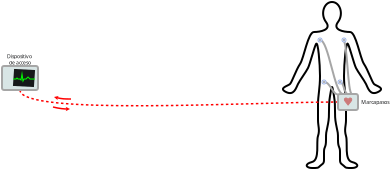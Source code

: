 <?xml version="1.0" encoding="UTF-8"?>
<dia:diagram xmlns:dia="http://www.lysator.liu.se/~alla/dia/">
  <dia:layer name="Fondo" visible="true" active="true">
    <dia:object type="Standard - Beziergon" version="0" id="O0">
      <dia:attribute name="obj_pos">
        <dia:point val="9.1,16.2"/>
      </dia:attribute>
      <dia:attribute name="obj_bb">
        <dia:rectangle val="7.597,8.15;12.603,16.55"/>
      </dia:attribute>
      <dia:attribute name="bez_points">
        <dia:point val="9.1,16.2"/>
        <dia:point val="9.5,16.1"/>
        <dia:point val="9.3,15.2"/>
        <dia:point val="9.4,14.9"/>
        <dia:point val="9.5,14.6"/>
        <dia:point val="9.4,14.4"/>
        <dia:point val="9.4,14.1"/>
        <dia:point val="9.4,13.8"/>
        <dia:point val="9.4,13.7"/>
        <dia:point val="9.4,13.3"/>
        <dia:point val="9.4,12.9"/>
        <dia:point val="9.5,12.5"/>
        <dia:point val="9.5,11.9"/>
        <dia:point val="9.5,11.3"/>
        <dia:point val="9.4,10.1"/>
        <dia:point val="9.3,10.3"/>
        <dia:point val="9.2,10.5"/>
        <dia:point val="9,11.3"/>
        <dia:point val="8.9,11.5"/>
        <dia:point val="8.8,11.7"/>
        <dia:point val="8.5,12.1"/>
        <dia:point val="8.4,12.3"/>
        <dia:point val="8.3,12.5"/>
        <dia:point val="8.2,12.9"/>
        <dia:point val="7.8,12.7"/>
        <dia:point val="7.4,12.5"/>
        <dia:point val="7.9,12.4"/>
        <dia:point val="8,12.3"/>
        <dia:point val="8.1,12.2"/>
        <dia:point val="8.3,11.6"/>
        <dia:point val="8.5,11.3"/>
        <dia:point val="8.7,11"/>
        <dia:point val="8.9,9.7"/>
        <dia:point val="9.2,9.7"/>
        <dia:point val="9.5,9.7"/>
        <dia:point val="10.1,9.6"/>
        <dia:point val="9.8,9.2"/>
        <dia:point val="9.5,8.8"/>
        <dia:point val="9.7,8.2"/>
        <dia:point val="10.1,8.2"/>
        <dia:point val="10.5,8.2"/>
        <dia:point val="10.7,8.8"/>
        <dia:point val="10.4,9.2"/>
        <dia:point val="10.1,9.6"/>
        <dia:point val="10.7,9.7"/>
        <dia:point val="11,9.7"/>
        <dia:point val="11.3,9.7"/>
        <dia:point val="11.5,11"/>
        <dia:point val="11.7,11.3"/>
        <dia:point val="11.9,11.6"/>
        <dia:point val="12.1,12.2"/>
        <dia:point val="12.2,12.3"/>
        <dia:point val="12.3,12.4"/>
        <dia:point val="12.8,12.5"/>
        <dia:point val="12.4,12.7"/>
        <dia:point val="12,12.9"/>
        <dia:point val="11.9,12.5"/>
        <dia:point val="11.8,12.3"/>
        <dia:point val="11.7,12.1"/>
        <dia:point val="11.4,11.7"/>
        <dia:point val="11.3,11.5"/>
        <dia:point val="11.2,11.3"/>
        <dia:point val="11,10.5"/>
        <dia:point val="10.9,10.3"/>
        <dia:point val="10.8,10.1"/>
        <dia:point val="10.7,11.3"/>
        <dia:point val="10.7,11.9"/>
        <dia:point val="10.7,12.5"/>
        <dia:point val="10.8,12.9"/>
        <dia:point val="10.8,13.3"/>
        <dia:point val="10.8,13.7"/>
        <dia:point val="10.8,13.8"/>
        <dia:point val="10.8,14.1"/>
        <dia:point val="10.8,14.4"/>
        <dia:point val="10.7,14.567"/>
        <dia:point val="10.8,14.9"/>
        <dia:point val="10.9,15.233"/>
        <dia:point val="10.7,16.1"/>
        <dia:point val="11.1,16.2"/>
        <dia:point val="11.5,16.3"/>
        <dia:point val="11.4,16.5"/>
        <dia:point val="11.1,16.5"/>
        <dia:point val="10.8,16.5"/>
        <dia:point val="10.8,16.5"/>
        <dia:point val="10.7,16.4"/>
        <dia:point val="10.6,16.3"/>
        <dia:point val="10.5,16.3"/>
        <dia:point val="10.5,16.1"/>
        <dia:point val="10.5,15.9"/>
        <dia:point val="10.5,16"/>
        <dia:point val="10.5,15.7"/>
        <dia:point val="10.5,15.4"/>
        <dia:point val="10.4,15.5"/>
        <dia:point val="10.4,15.1"/>
        <dia:point val="10.4,14.7"/>
        <dia:point val="10.4,14.8"/>
        <dia:point val="10.3,14.3"/>
        <dia:point val="10.2,13.8"/>
        <dia:point val="10.3,13.5"/>
        <dia:point val="10.2,12.9"/>
        <dia:point val="10.1,12.3"/>
        <dia:point val="10.1,12.3"/>
        <dia:point val="10,12.9"/>
        <dia:point val="9.9,13.5"/>
        <dia:point val="10,13.8"/>
        <dia:point val="9.9,14.3"/>
        <dia:point val="9.8,14.8"/>
        <dia:point val="9.8,14.683"/>
        <dia:point val="9.8,15.1"/>
        <dia:point val="9.8,15.517"/>
        <dia:point val="9.7,15.4"/>
        <dia:point val="9.7,15.7"/>
        <dia:point val="9.7,16"/>
        <dia:point val="9.7,15.9"/>
        <dia:point val="9.7,16.1"/>
        <dia:point val="9.7,16.3"/>
        <dia:point val="9.6,16.3"/>
        <dia:point val="9.5,16.4"/>
        <dia:point val="9.4,16.5"/>
        <dia:point val="9.4,16.5"/>
        <dia:point val="9.1,16.5"/>
        <dia:point val="8.8,16.5"/>
        <dia:point val="8.7,16.3"/>
      </dia:attribute>
      <dia:attribute name="corner_types">
        <dia:enum val="1918963452"/>
        <dia:enum val="0"/>
        <dia:enum val="0"/>
        <dia:enum val="0"/>
        <dia:enum val="0"/>
        <dia:enum val="0"/>
        <dia:enum val="0"/>
        <dia:enum val="0"/>
        <dia:enum val="0"/>
        <dia:enum val="0"/>
        <dia:enum val="0"/>
        <dia:enum val="0"/>
        <dia:enum val="0"/>
        <dia:enum val="0"/>
        <dia:enum val="0"/>
        <dia:enum val="0"/>
        <dia:enum val="0"/>
        <dia:enum val="0"/>
        <dia:enum val="0"/>
        <dia:enum val="0"/>
        <dia:enum val="0"/>
        <dia:enum val="0"/>
        <dia:enum val="0"/>
        <dia:enum val="0"/>
        <dia:enum val="0"/>
        <dia:enum val="0"/>
        <dia:enum val="0"/>
        <dia:enum val="0"/>
        <dia:enum val="0"/>
        <dia:enum val="0"/>
        <dia:enum val="0"/>
        <dia:enum val="0"/>
        <dia:enum val="0"/>
        <dia:enum val="0"/>
        <dia:enum val="0"/>
        <dia:enum val="0"/>
        <dia:enum val="0"/>
        <dia:enum val="0"/>
        <dia:enum val="0"/>
        <dia:enum val="0"/>
        <dia:enum val="0"/>
        <dia:enum val="0"/>
      </dia:attribute>
      <dia:attribute name="line_width">
        <dia:real val="0.1"/>
      </dia:attribute>
      <dia:attribute name="show_background">
        <dia:boolean val="false"/>
      </dia:attribute>
    </dia:object>
    <dia:object type="Standard - BezierLine" version="0" id="O1">
      <dia:attribute name="obj_pos">
        <dia:point val="-5.5,12.6"/>
      </dia:attribute>
      <dia:attribute name="obj_bb">
        <dia:rectangle val="-5.537,12.562;10.438,13.426"/>
      </dia:attribute>
      <dia:attribute name="bez_points">
        <dia:point val="-5.5,12.6"/>
        <dia:point val="-5.5,13.9"/>
        <dia:point val="5.9,13.2"/>
        <dia:point val="10.4,13.2"/>
      </dia:attribute>
      <dia:attribute name="corner_types">
        <dia:enum val="0"/>
        <dia:enum val="0"/>
      </dia:attribute>
      <dia:attribute name="line_color">
        <dia:color val="#ff0000"/>
      </dia:attribute>
      <dia:attribute name="line_width">
        <dia:real val="0.075"/>
      </dia:attribute>
      <dia:attribute name="line_style">
        <dia:enum val="4"/>
      </dia:attribute>
      <dia:attribute name="dashlength">
        <dia:real val="1.25"/>
      </dia:attribute>
      <dia:connections>
        <dia:connection handle="0" to="O20" connection="13"/>
        <dia:connection handle="3" to="O2" connection="7"/>
      </dia:connections>
    </dia:object>
    <dia:object type="Flowchart - Box" version="0" id="O2">
      <dia:attribute name="obj_pos">
        <dia:point val="10.4,12.8"/>
      </dia:attribute>
      <dia:attribute name="obj_bb">
        <dia:rectangle val="10.35,12.75;11.45,13.65"/>
      </dia:attribute>
      <dia:attribute name="elem_corner">
        <dia:point val="10.4,12.8"/>
      </dia:attribute>
      <dia:attribute name="elem_width">
        <dia:real val="1"/>
      </dia:attribute>
      <dia:attribute name="elem_height">
        <dia:real val="0.8"/>
      </dia:attribute>
      <dia:attribute name="border_width">
        <dia:real val="0.1"/>
      </dia:attribute>
      <dia:attribute name="border_color">
        <dia:color val="#a6a6a6"/>
      </dia:attribute>
      <dia:attribute name="inner_color">
        <dia:color val="#d8e5e5"/>
      </dia:attribute>
      <dia:attribute name="show_background">
        <dia:boolean val="true"/>
      </dia:attribute>
      <dia:attribute name="corner_radius">
        <dia:real val="0.1"/>
      </dia:attribute>
      <dia:attribute name="padding">
        <dia:real val="0"/>
      </dia:attribute>
      <dia:attribute name="text">
        <dia:composite type="text">
          <dia:attribute name="string">
            <dia:string>##</dia:string>
          </dia:attribute>
          <dia:attribute name="font">
            <dia:font family="sans" style="0" name="Helvetica"/>
          </dia:attribute>
          <dia:attribute name="height">
            <dia:real val="0.318"/>
          </dia:attribute>
          <dia:attribute name="pos">
            <dia:point val="10.9,13.279"/>
          </dia:attribute>
          <dia:attribute name="color">
            <dia:color val="#000000"/>
          </dia:attribute>
          <dia:attribute name="alignment">
            <dia:enum val="1"/>
          </dia:attribute>
        </dia:composite>
      </dia:attribute>
    </dia:object>
    <dia:object type="Standard - BezierLine" version="0" id="O3">
      <dia:attribute name="obj_pos">
        <dia:point val="10.429,12.829"/>
      </dia:attribute>
      <dia:attribute name="obj_bb">
        <dia:rectangle val="9.65,12.15;10.479,12.879"/>
      </dia:attribute>
      <dia:attribute name="bez_points">
        <dia:point val="10.429,12.829"/>
        <dia:point val="10.097,12.829"/>
        <dia:point val="10.032,12.2"/>
        <dia:point val="9.7,12.2"/>
      </dia:attribute>
      <dia:attribute name="corner_types">
        <dia:enum val="0"/>
        <dia:enum val="0"/>
      </dia:attribute>
      <dia:attribute name="line_color">
        <dia:color val="#a6a6a6"/>
      </dia:attribute>
      <dia:connections>
        <dia:connection handle="0" to="O2" connection="0"/>
      </dia:connections>
    </dia:object>
    <dia:object type="Standard - BezierLine" version="0" id="O4">
      <dia:attribute name="obj_pos">
        <dia:point val="10.65,12.8"/>
      </dia:attribute>
      <dia:attribute name="obj_bb">
        <dia:rectangle val="9.45,10.05;10.7,12.85"/>
      </dia:attribute>
      <dia:attribute name="bez_points">
        <dia:point val="10.65,12.8"/>
        <dia:point val="10.218,12.8"/>
        <dia:point val="9.932,10.1"/>
        <dia:point val="9.5,10.1"/>
      </dia:attribute>
      <dia:attribute name="corner_types">
        <dia:enum val="0"/>
        <dia:enum val="0"/>
      </dia:attribute>
      <dia:attribute name="line_color">
        <dia:color val="#a6a6a6"/>
      </dia:attribute>
      <dia:connections>
        <dia:connection handle="0" to="O2" connection="1"/>
      </dia:connections>
    </dia:object>
    <dia:object type="Standard - BezierLine" version="0" id="O5">
      <dia:attribute name="obj_pos">
        <dia:point val="10.9,12.8"/>
      </dia:attribute>
      <dia:attribute name="obj_bb">
        <dia:rectangle val="10.45,12.15;10.95,12.85"/>
      </dia:attribute>
      <dia:attribute name="bez_points">
        <dia:point val="10.9,12.8"/>
        <dia:point val="10.701,12.8"/>
        <dia:point val="10.699,12.2"/>
        <dia:point val="10.5,12.2"/>
      </dia:attribute>
      <dia:attribute name="corner_types">
        <dia:enum val="0"/>
        <dia:enum val="0"/>
      </dia:attribute>
      <dia:attribute name="line_color">
        <dia:color val="#a6a6a6"/>
      </dia:attribute>
      <dia:connections>
        <dia:connection handle="0" to="O2" connection="2"/>
      </dia:connections>
    </dia:object>
    <dia:object type="Standard - BezierLine" version="0" id="O6">
      <dia:attribute name="obj_pos">
        <dia:point val="11.1,12.8"/>
      </dia:attribute>
      <dia:attribute name="obj_bb">
        <dia:rectangle val="10.6,10.05;11.15,12.85"/>
      </dia:attribute>
      <dia:attribute name="bez_points">
        <dia:point val="11.1,12.8"/>
        <dia:point val="10.868,12.8"/>
        <dia:point val="10.882,10.1"/>
        <dia:point val="10.65,10.1"/>
      </dia:attribute>
      <dia:attribute name="corner_types">
        <dia:enum val="0"/>
        <dia:enum val="0"/>
      </dia:attribute>
      <dia:attribute name="line_color">
        <dia:color val="#a6a6a6"/>
      </dia:attribute>
    </dia:object>
    <dia:object type="Standard - Text" version="1" id="O7">
      <dia:attribute name="obj_pos">
        <dia:point val="-5.5,11.4"/>
      </dia:attribute>
      <dia:attribute name="obj_bb">
        <dia:rectangle val="-6.197,10.785;-4.803,11.4"/>
      </dia:attribute>
      <dia:attribute name="text">
        <dia:composite type="text">
          <dia:attribute name="string">
            <dia:string>#Dispositivo
de acceso#</dia:string>
          </dia:attribute>
          <dia:attribute name="font">
            <dia:font family="sans" style="0" name="Helvetica"/>
          </dia:attribute>
          <dia:attribute name="height">
            <dia:real val="0.318"/>
          </dia:attribute>
          <dia:attribute name="pos">
            <dia:point val="-5.5,11.023"/>
          </dia:attribute>
          <dia:attribute name="color">
            <dia:color val="#17181a"/>
          </dia:attribute>
          <dia:attribute name="alignment">
            <dia:enum val="1"/>
          </dia:attribute>
        </dia:composite>
      </dia:attribute>
      <dia:attribute name="valign">
        <dia:enum val="1"/>
      </dia:attribute>
      <dia:connections>
        <dia:connection handle="0" to="O20" connection="2"/>
      </dia:connections>
    </dia:object>
    <dia:object type="Standard - Text" version="1" id="O8">
      <dia:attribute name="obj_pos">
        <dia:point val="11.56,13.2"/>
      </dia:attribute>
      <dia:attribute name="obj_bb">
        <dia:rectangle val="11.56,13.051;13.08,13.349"/>
      </dia:attribute>
      <dia:attribute name="text">
        <dia:composite type="text">
          <dia:attribute name="string">
            <dia:string>#Marcapasos#</dia:string>
          </dia:attribute>
          <dia:attribute name="font">
            <dia:font family="sans" style="0" name="Helvetica"/>
          </dia:attribute>
          <dia:attribute name="height">
            <dia:real val="0.318"/>
          </dia:attribute>
          <dia:attribute name="pos">
            <dia:point val="11.56,13.289"/>
          </dia:attribute>
          <dia:attribute name="color">
            <dia:color val="#17181a"/>
          </dia:attribute>
          <dia:attribute name="alignment">
            <dia:enum val="0"/>
          </dia:attribute>
        </dia:composite>
      </dia:attribute>
      <dia:attribute name="valign">
        <dia:enum val="2"/>
      </dia:attribute>
    </dia:object>
    <dia:object type="Assorted - Heart" version="1" id="O9">
      <dia:attribute name="obj_pos">
        <dia:point val="10.67,13"/>
      </dia:attribute>
      <dia:attribute name="obj_bb">
        <dia:rectangle val="10.67,13;11.137,13.35"/>
      </dia:attribute>
      <dia:attribute name="meta">
        <dia:composite type="dict"/>
      </dia:attribute>
      <dia:attribute name="elem_corner">
        <dia:point val="10.67,13"/>
      </dia:attribute>
      <dia:attribute name="elem_width">
        <dia:real val="0.467"/>
      </dia:attribute>
      <dia:attribute name="elem_height">
        <dia:real val="0.35"/>
      </dia:attribute>
      <dia:attribute name="line_width">
        <dia:real val="0.04"/>
      </dia:attribute>
      <dia:attribute name="line_colour">
        <dia:color val="#cc7a7a"/>
      </dia:attribute>
      <dia:attribute name="fill_colour">
        <dia:color val="#cc7a7a"/>
      </dia:attribute>
      <dia:attribute name="show_background">
        <dia:boolean val="true"/>
      </dia:attribute>
      <dia:attribute name="line_style">
        <dia:enum val="0"/>
        <dia:real val="1"/>
      </dia:attribute>
      <dia:attribute name="flip_horizontal">
        <dia:boolean val="false"/>
      </dia:attribute>
      <dia:attribute name="flip_vertical">
        <dia:boolean val="false"/>
      </dia:attribute>
      <dia:attribute name="subscale">
        <dia:real val="1"/>
      </dia:attribute>
    </dia:object>
    <dia:group>
      <dia:object type="Geometric - Perfect Circle" version="1" id="O10">
        <dia:attribute name="obj_pos">
          <dia:point val="9.4,10"/>
        </dia:attribute>
        <dia:attribute name="obj_bb">
          <dia:rectangle val="9.375,9.975;9.625,10.225"/>
        </dia:attribute>
        <dia:attribute name="meta">
          <dia:composite type="dict"/>
        </dia:attribute>
        <dia:attribute name="elem_corner">
          <dia:point val="9.4,10"/>
        </dia:attribute>
        <dia:attribute name="elem_width">
          <dia:real val="0.2"/>
        </dia:attribute>
        <dia:attribute name="elem_height">
          <dia:real val="0.2"/>
        </dia:attribute>
        <dia:attribute name="line_width">
          <dia:real val="0.05"/>
        </dia:attribute>
        <dia:attribute name="line_colour">
          <dia:color val="#9eb4e6"/>
        </dia:attribute>
        <dia:attribute name="fill_colour">
          <dia:color val="#ffffff"/>
        </dia:attribute>
        <dia:attribute name="show_background">
          <dia:boolean val="true"/>
        </dia:attribute>
        <dia:attribute name="line_style">
          <dia:enum val="0"/>
          <dia:real val="1"/>
        </dia:attribute>
        <dia:attribute name="flip_horizontal">
          <dia:boolean val="false"/>
        </dia:attribute>
        <dia:attribute name="flip_vertical">
          <dia:boolean val="false"/>
        </dia:attribute>
        <dia:attribute name="subscale">
          <dia:real val="1"/>
        </dia:attribute>
      </dia:object>
      <dia:object type="Geometric - Perfect Circle" version="1" id="O11">
        <dia:attribute name="obj_pos">
          <dia:point val="9.48,10.08"/>
        </dia:attribute>
        <dia:attribute name="obj_bb">
          <dia:rectangle val="9.467,10.068;9.533,10.133"/>
        </dia:attribute>
        <dia:attribute name="meta">
          <dia:composite type="dict"/>
        </dia:attribute>
        <dia:attribute name="elem_corner">
          <dia:point val="9.48,10.08"/>
        </dia:attribute>
        <dia:attribute name="elem_width">
          <dia:real val="0.04"/>
        </dia:attribute>
        <dia:attribute name="elem_height">
          <dia:real val="0.04"/>
        </dia:attribute>
        <dia:attribute name="line_width">
          <dia:real val="0.025"/>
        </dia:attribute>
        <dia:attribute name="line_colour">
          <dia:color val="#7f828a"/>
        </dia:attribute>
        <dia:attribute name="fill_colour">
          <dia:color val="#a6a6a6"/>
        </dia:attribute>
        <dia:attribute name="show_background">
          <dia:boolean val="true"/>
        </dia:attribute>
        <dia:attribute name="line_style">
          <dia:enum val="0"/>
          <dia:real val="1"/>
        </dia:attribute>
        <dia:attribute name="flip_horizontal">
          <dia:boolean val="false"/>
        </dia:attribute>
        <dia:attribute name="flip_vertical">
          <dia:boolean val="false"/>
        </dia:attribute>
        <dia:attribute name="subscale">
          <dia:real val="1"/>
        </dia:attribute>
      </dia:object>
    </dia:group>
    <dia:group>
      <dia:object type="Geometric - Perfect Circle" version="1" id="O12">
        <dia:attribute name="obj_pos">
          <dia:point val="10.6,10"/>
        </dia:attribute>
        <dia:attribute name="obj_bb">
          <dia:rectangle val="10.575,9.975;10.825,10.225"/>
        </dia:attribute>
        <dia:attribute name="meta">
          <dia:composite type="dict"/>
        </dia:attribute>
        <dia:attribute name="elem_corner">
          <dia:point val="10.6,10"/>
        </dia:attribute>
        <dia:attribute name="elem_width">
          <dia:real val="0.2"/>
        </dia:attribute>
        <dia:attribute name="elem_height">
          <dia:real val="0.2"/>
        </dia:attribute>
        <dia:attribute name="line_width">
          <dia:real val="0.05"/>
        </dia:attribute>
        <dia:attribute name="line_colour">
          <dia:color val="#9eb4e6"/>
        </dia:attribute>
        <dia:attribute name="fill_colour">
          <dia:color val="#ffffff"/>
        </dia:attribute>
        <dia:attribute name="show_background">
          <dia:boolean val="true"/>
        </dia:attribute>
        <dia:attribute name="line_style">
          <dia:enum val="0"/>
          <dia:real val="1"/>
        </dia:attribute>
        <dia:attribute name="flip_horizontal">
          <dia:boolean val="false"/>
        </dia:attribute>
        <dia:attribute name="flip_vertical">
          <dia:boolean val="false"/>
        </dia:attribute>
        <dia:attribute name="subscale">
          <dia:real val="1"/>
        </dia:attribute>
      </dia:object>
      <dia:object type="Geometric - Perfect Circle" version="1" id="O13">
        <dia:attribute name="obj_pos">
          <dia:point val="10.68,10.08"/>
        </dia:attribute>
        <dia:attribute name="obj_bb">
          <dia:rectangle val="10.668,10.068;10.732,10.133"/>
        </dia:attribute>
        <dia:attribute name="meta">
          <dia:composite type="dict"/>
        </dia:attribute>
        <dia:attribute name="elem_corner">
          <dia:point val="10.68,10.08"/>
        </dia:attribute>
        <dia:attribute name="elem_width">
          <dia:real val="0.04"/>
        </dia:attribute>
        <dia:attribute name="elem_height">
          <dia:real val="0.04"/>
        </dia:attribute>
        <dia:attribute name="line_width">
          <dia:real val="0.025"/>
        </dia:attribute>
        <dia:attribute name="line_colour">
          <dia:color val="#7f828a"/>
        </dia:attribute>
        <dia:attribute name="fill_colour">
          <dia:color val="#a6a6a6"/>
        </dia:attribute>
        <dia:attribute name="show_background">
          <dia:boolean val="true"/>
        </dia:attribute>
        <dia:attribute name="line_style">
          <dia:enum val="0"/>
          <dia:real val="1"/>
        </dia:attribute>
        <dia:attribute name="flip_horizontal">
          <dia:boolean val="false"/>
        </dia:attribute>
        <dia:attribute name="flip_vertical">
          <dia:boolean val="false"/>
        </dia:attribute>
        <dia:attribute name="subscale">
          <dia:real val="1"/>
        </dia:attribute>
      </dia:object>
    </dia:group>
    <dia:group>
      <dia:object type="Geometric - Perfect Circle" version="1" id="O14">
        <dia:attribute name="obj_pos">
          <dia:point val="9.6,12.1"/>
        </dia:attribute>
        <dia:attribute name="obj_bb">
          <dia:rectangle val="9.575,12.075;9.825,12.325"/>
        </dia:attribute>
        <dia:attribute name="meta">
          <dia:composite type="dict"/>
        </dia:attribute>
        <dia:attribute name="elem_corner">
          <dia:point val="9.6,12.1"/>
        </dia:attribute>
        <dia:attribute name="elem_width">
          <dia:real val="0.2"/>
        </dia:attribute>
        <dia:attribute name="elem_height">
          <dia:real val="0.2"/>
        </dia:attribute>
        <dia:attribute name="line_width">
          <dia:real val="0.05"/>
        </dia:attribute>
        <dia:attribute name="line_colour">
          <dia:color val="#9eb4e6"/>
        </dia:attribute>
        <dia:attribute name="fill_colour">
          <dia:color val="#ffffff"/>
        </dia:attribute>
        <dia:attribute name="show_background">
          <dia:boolean val="true"/>
        </dia:attribute>
        <dia:attribute name="line_style">
          <dia:enum val="0"/>
          <dia:real val="1"/>
        </dia:attribute>
        <dia:attribute name="flip_horizontal">
          <dia:boolean val="false"/>
        </dia:attribute>
        <dia:attribute name="flip_vertical">
          <dia:boolean val="false"/>
        </dia:attribute>
        <dia:attribute name="subscale">
          <dia:real val="1"/>
        </dia:attribute>
      </dia:object>
      <dia:object type="Geometric - Perfect Circle" version="1" id="O15">
        <dia:attribute name="obj_pos">
          <dia:point val="9.68,12.18"/>
        </dia:attribute>
        <dia:attribute name="obj_bb">
          <dia:rectangle val="9.668,12.168;9.732,12.232"/>
        </dia:attribute>
        <dia:attribute name="meta">
          <dia:composite type="dict"/>
        </dia:attribute>
        <dia:attribute name="elem_corner">
          <dia:point val="9.68,12.18"/>
        </dia:attribute>
        <dia:attribute name="elem_width">
          <dia:real val="0.04"/>
        </dia:attribute>
        <dia:attribute name="elem_height">
          <dia:real val="0.04"/>
        </dia:attribute>
        <dia:attribute name="line_width">
          <dia:real val="0.025"/>
        </dia:attribute>
        <dia:attribute name="line_colour">
          <dia:color val="#7f828a"/>
        </dia:attribute>
        <dia:attribute name="fill_colour">
          <dia:color val="#a6a6a6"/>
        </dia:attribute>
        <dia:attribute name="show_background">
          <dia:boolean val="true"/>
        </dia:attribute>
        <dia:attribute name="line_style">
          <dia:enum val="0"/>
          <dia:real val="1"/>
        </dia:attribute>
        <dia:attribute name="flip_horizontal">
          <dia:boolean val="false"/>
        </dia:attribute>
        <dia:attribute name="flip_vertical">
          <dia:boolean val="false"/>
        </dia:attribute>
        <dia:attribute name="subscale">
          <dia:real val="1"/>
        </dia:attribute>
      </dia:object>
    </dia:group>
    <dia:group>
      <dia:object type="Geometric - Perfect Circle" version="1" id="O16">
        <dia:attribute name="obj_pos">
          <dia:point val="10.4,12.1"/>
        </dia:attribute>
        <dia:attribute name="obj_bb">
          <dia:rectangle val="10.375,12.075;10.625,12.325"/>
        </dia:attribute>
        <dia:attribute name="meta">
          <dia:composite type="dict"/>
        </dia:attribute>
        <dia:attribute name="elem_corner">
          <dia:point val="10.4,12.1"/>
        </dia:attribute>
        <dia:attribute name="elem_width">
          <dia:real val="0.2"/>
        </dia:attribute>
        <dia:attribute name="elem_height">
          <dia:real val="0.2"/>
        </dia:attribute>
        <dia:attribute name="line_width">
          <dia:real val="0.05"/>
        </dia:attribute>
        <dia:attribute name="line_colour">
          <dia:color val="#9eb4e6"/>
        </dia:attribute>
        <dia:attribute name="fill_colour">
          <dia:color val="#ffffff"/>
        </dia:attribute>
        <dia:attribute name="show_background">
          <dia:boolean val="true"/>
        </dia:attribute>
        <dia:attribute name="line_style">
          <dia:enum val="0"/>
          <dia:real val="1"/>
        </dia:attribute>
        <dia:attribute name="flip_horizontal">
          <dia:boolean val="false"/>
        </dia:attribute>
        <dia:attribute name="flip_vertical">
          <dia:boolean val="false"/>
        </dia:attribute>
        <dia:attribute name="subscale">
          <dia:real val="1"/>
        </dia:attribute>
      </dia:object>
      <dia:object type="Geometric - Perfect Circle" version="1" id="O17">
        <dia:attribute name="obj_pos">
          <dia:point val="10.48,12.18"/>
        </dia:attribute>
        <dia:attribute name="obj_bb">
          <dia:rectangle val="10.467,12.168;10.533,12.232"/>
        </dia:attribute>
        <dia:attribute name="meta">
          <dia:composite type="dict"/>
        </dia:attribute>
        <dia:attribute name="elem_corner">
          <dia:point val="10.48,12.18"/>
        </dia:attribute>
        <dia:attribute name="elem_width">
          <dia:real val="0.04"/>
        </dia:attribute>
        <dia:attribute name="elem_height">
          <dia:real val="0.04"/>
        </dia:attribute>
        <dia:attribute name="line_width">
          <dia:real val="0.025"/>
        </dia:attribute>
        <dia:attribute name="line_colour">
          <dia:color val="#7f828a"/>
        </dia:attribute>
        <dia:attribute name="fill_colour">
          <dia:color val="#a6a6a6"/>
        </dia:attribute>
        <dia:attribute name="show_background">
          <dia:boolean val="true"/>
        </dia:attribute>
        <dia:attribute name="line_style">
          <dia:enum val="0"/>
          <dia:real val="1"/>
        </dia:attribute>
        <dia:attribute name="flip_horizontal">
          <dia:boolean val="false"/>
        </dia:attribute>
        <dia:attribute name="flip_vertical">
          <dia:boolean val="false"/>
        </dia:attribute>
        <dia:attribute name="subscale">
          <dia:real val="1"/>
        </dia:attribute>
      </dia:object>
    </dia:group>
    <dia:object type="Standard - BezierLine" version="0" id="O18">
      <dia:attribute name="obj_pos">
        <dia:point val="-3.85,13.45"/>
      </dia:attribute>
      <dia:attribute name="obj_bb">
        <dia:rectangle val="-3.895,13.405;-3,13.659"/>
      </dia:attribute>
      <dia:attribute name="bez_points">
        <dia:point val="-3.85,13.45"/>
        <dia:point val="-3.53,13.53"/>
        <dia:point val="-3.3,13.55"/>
        <dia:point val="-3,13.55"/>
      </dia:attribute>
      <dia:attribute name="corner_types">
        <dia:enum val="0"/>
        <dia:enum val="0"/>
      </dia:attribute>
      <dia:attribute name="line_color">
        <dia:color val="#ff0000"/>
      </dia:attribute>
      <dia:attribute name="line_width">
        <dia:real val="0.075"/>
      </dia:attribute>
      <dia:attribute name="end_arrow">
        <dia:enum val="22"/>
      </dia:attribute>
      <dia:attribute name="end_arrow_length">
        <dia:real val="0.05"/>
      </dia:attribute>
      <dia:attribute name="end_arrow_width">
        <dia:real val="0.05"/>
      </dia:attribute>
    </dia:object>
    <dia:object type="Standard - BezierLine" version="0" id="O19">
      <dia:attribute name="obj_pos">
        <dia:point val="-3.8,12.95"/>
      </dia:attribute>
      <dia:attribute name="obj_bb">
        <dia:rectangle val="-3.8,12.897;-2.913,13.108"/>
      </dia:attribute>
      <dia:attribute name="bez_points">
        <dia:point val="-3.8,12.95"/>
        <dia:point val="-3.4,13.05"/>
        <dia:point val="-3.25,13.05"/>
        <dia:point val="-2.95,13.05"/>
      </dia:attribute>
      <dia:attribute name="corner_types">
        <dia:enum val="0"/>
        <dia:enum val="0"/>
      </dia:attribute>
      <dia:attribute name="line_color">
        <dia:color val="#ff0000"/>
      </dia:attribute>
      <dia:attribute name="line_width">
        <dia:real val="0.075"/>
      </dia:attribute>
      <dia:attribute name="start_arrow">
        <dia:enum val="22"/>
      </dia:attribute>
      <dia:attribute name="start_arrow_length">
        <dia:real val="0.05"/>
      </dia:attribute>
      <dia:attribute name="start_arrow_width">
        <dia:real val="0.05"/>
      </dia:attribute>
    </dia:object>
    <dia:group>
      <dia:object type="Flowchart - Box" version="0" id="O20">
        <dia:attribute name="obj_pos">
          <dia:point val="-6.4,11.4"/>
        </dia:attribute>
        <dia:attribute name="obj_bb">
          <dia:rectangle val="-6.45,11.35;-4.55,12.65"/>
        </dia:attribute>
        <dia:attribute name="elem_corner">
          <dia:point val="-6.4,11.4"/>
        </dia:attribute>
        <dia:attribute name="elem_width">
          <dia:real val="1.8"/>
        </dia:attribute>
        <dia:attribute name="elem_height">
          <dia:real val="1.2"/>
        </dia:attribute>
        <dia:attribute name="border_width">
          <dia:real val="0.1"/>
        </dia:attribute>
        <dia:attribute name="border_color">
          <dia:color val="#a6a6a6"/>
        </dia:attribute>
        <dia:attribute name="inner_color">
          <dia:color val="#d8e5e5"/>
        </dia:attribute>
        <dia:attribute name="show_background">
          <dia:boolean val="true"/>
        </dia:attribute>
        <dia:attribute name="corner_radius">
          <dia:real val="0.1"/>
        </dia:attribute>
        <dia:attribute name="padding">
          <dia:real val="0.25"/>
        </dia:attribute>
        <dia:attribute name="text">
          <dia:composite type="text">
            <dia:attribute name="string">
              <dia:string>##</dia:string>
            </dia:attribute>
            <dia:attribute name="font">
              <dia:font family="sans" style="0" name="Helvetica"/>
            </dia:attribute>
            <dia:attribute name="height">
              <dia:real val="0.423"/>
            </dia:attribute>
            <dia:attribute name="pos">
              <dia:point val="-5.5,12.101"/>
            </dia:attribute>
            <dia:attribute name="color">
              <dia:color val="#000000"/>
            </dia:attribute>
            <dia:attribute name="alignment">
              <dia:enum val="1"/>
            </dia:attribute>
          </dia:composite>
        </dia:attribute>
      </dia:object>
      <dia:object type="Flowchart - Box" version="0" id="O21">
        <dia:attribute name="obj_pos">
          <dia:point val="-5.8,11.6"/>
        </dia:attribute>
        <dia:attribute name="obj_bb">
          <dia:rectangle val="-5.85,11.55;-4.75,12.45"/>
        </dia:attribute>
        <dia:attribute name="elem_corner">
          <dia:point val="-5.8,11.6"/>
        </dia:attribute>
        <dia:attribute name="elem_width">
          <dia:real val="1"/>
        </dia:attribute>
        <dia:attribute name="elem_height">
          <dia:real val="0.8"/>
        </dia:attribute>
        <dia:attribute name="border_width">
          <dia:real val="0.1"/>
        </dia:attribute>
        <dia:attribute name="border_color">
          <dia:color val="#17181a"/>
        </dia:attribute>
        <dia:attribute name="inner_color">
          <dia:color val="#17181a"/>
        </dia:attribute>
        <dia:attribute name="show_background">
          <dia:boolean val="true"/>
        </dia:attribute>
        <dia:attribute name="corner_radius">
          <dia:real val="0.05"/>
        </dia:attribute>
        <dia:attribute name="padding">
          <dia:real val="0"/>
        </dia:attribute>
        <dia:attribute name="text">
          <dia:composite type="text">
            <dia:attribute name="string">
              <dia:string>##</dia:string>
            </dia:attribute>
            <dia:attribute name="font">
              <dia:font family="sans" style="0" name="Helvetica"/>
            </dia:attribute>
            <dia:attribute name="height">
              <dia:real val="0.318"/>
            </dia:attribute>
            <dia:attribute name="pos">
              <dia:point val="-5.3,12.079"/>
            </dia:attribute>
            <dia:attribute name="color">
              <dia:color val="#000000"/>
            </dia:attribute>
            <dia:attribute name="alignment">
              <dia:enum val="1"/>
            </dia:attribute>
          </dia:composite>
        </dia:attribute>
      </dia:object>
      <dia:object type="Standard - PolyLine" version="0" id="O22">
        <dia:attribute name="obj_pos">
          <dia:point val="-5.85,12.05"/>
        </dia:attribute>
        <dia:attribute name="obj_bb">
          <dia:rectangle val="-5.875,11.636;-4.725,12.233"/>
        </dia:attribute>
        <dia:attribute name="poly_points">
          <dia:point val="-5.85,12.05"/>
          <dia:point val="-5.7,12.05"/>
          <dia:point val="-5.65,12"/>
          <dia:point val="-5.6,12.05"/>
          <dia:point val="-5.5,12.05"/>
          <dia:point val="-5.45,12.1"/>
          <dia:point val="-5.4,11.8"/>
          <dia:point val="-5.35,12.15"/>
          <dia:point val="-5.3,12.05"/>
          <dia:point val="-5.2,12.05"/>
          <dia:point val="-5.1,11.95"/>
          <dia:point val="-5,12.05"/>
          <dia:point val="-4.75,12.05"/>
        </dia:attribute>
        <dia:attribute name="line_color">
          <dia:color val="#00ff00"/>
        </dia:attribute>
        <dia:attribute name="line_width">
          <dia:real val="0.05"/>
        </dia:attribute>
      </dia:object>
    </dia:group>
  </dia:layer>
</dia:diagram>
